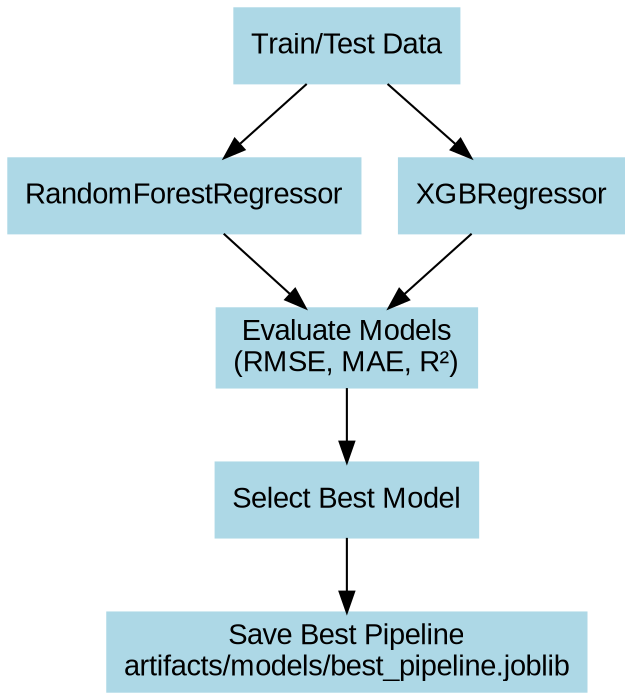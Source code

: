 digraph ModelTrainer {
    rankdir=TB;
    node [shape=box, style=filled, color=lightblue, fontname=Arial];

    Input [label="Train/Test Data"];
    RF [label="RandomForestRegressor"];
    XGB [label="XGBRegressor"];
    Eval [label="Evaluate Models\n(RMSE, MAE, R²)"];
    Select [label="Select Best Model"];
    Save [label="Save Best Pipeline\nartifacts/models/best_pipeline.joblib"];

    Input -> RF -> Eval;
    Input -> XGB -> Eval;
    Eval -> Select -> Save;
}
